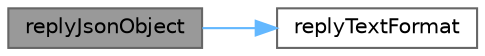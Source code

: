 digraph "replyJsonObject"
{
 // LATEX_PDF_SIZE
  bgcolor="transparent";
  edge [fontname=Helvetica,fontsize=10,labelfontname=Helvetica,labelfontsize=10];
  node [fontname=Helvetica,fontsize=10,shape=box,height=0.2,width=0.4];
  rankdir="LR";
  Node1 [id="Node000001",label="replyJsonObject",height=0.2,width=0.4,color="gray40", fillcolor="grey60", style="filled", fontcolor="black",tooltip="回复 JSON 对象。"];
  Node1 -> Node2 [id="edge1_Node000001_Node000002",color="steelblue1",style="solid",tooltip=" "];
  Node2 [id="Node000002",label="replyTextFormat",height=0.2,width=0.4,color="grey40", fillcolor="white", style="filled",URL="$jqhttpserver_8cpp.html#a2bc781fe33db1ba067b08ed7d5a3d6d1",tooltip=" "];
}
